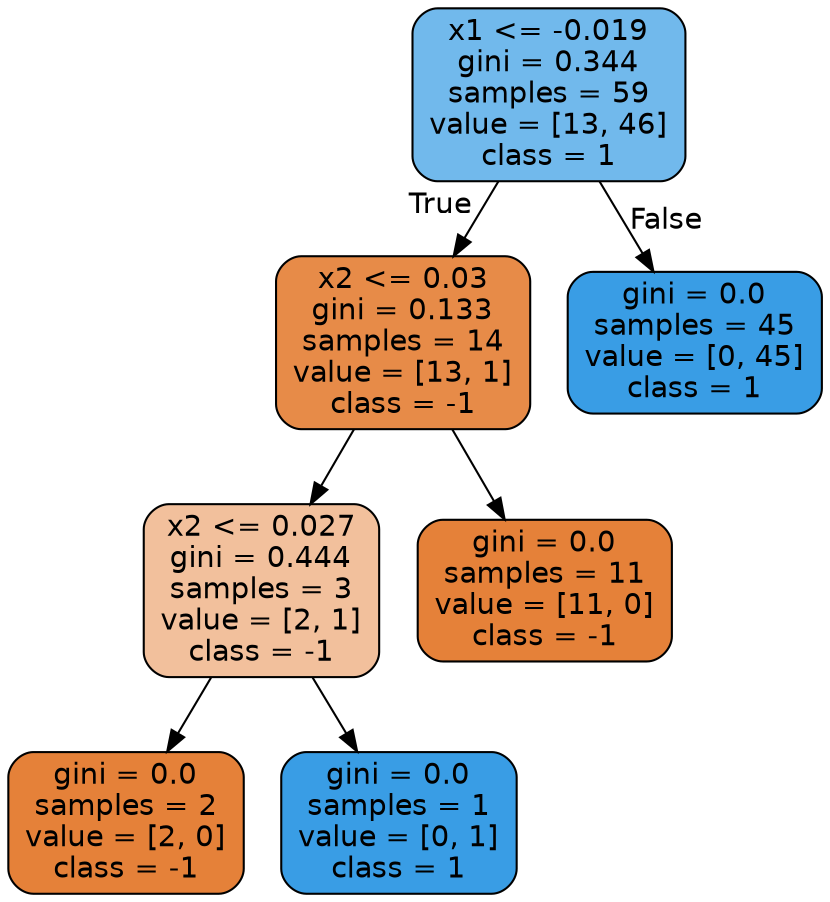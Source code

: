 digraph Tree {
node [shape=box, style="filled, rounded", color="black", fontname=helvetica] ;
edge [fontname=helvetica] ;
0 [label="x1 <= -0.019\ngini = 0.344\nsamples = 59\nvalue = [13, 46]\nclass = 1", fillcolor="#71b9ec"] ;
1 [label="x2 <= 0.03\ngini = 0.133\nsamples = 14\nvalue = [13, 1]\nclass = -1", fillcolor="#e78b48"] ;
0 -> 1 [labeldistance=2.5, labelangle=45, headlabel="True"] ;
2 [label="x2 <= 0.027\ngini = 0.444\nsamples = 3\nvalue = [2, 1]\nclass = -1", fillcolor="#f2c09c"] ;
1 -> 2 ;
3 [label="gini = 0.0\nsamples = 2\nvalue = [2, 0]\nclass = -1", fillcolor="#e58139"] ;
2 -> 3 ;
4 [label="gini = 0.0\nsamples = 1\nvalue = [0, 1]\nclass = 1", fillcolor="#399de5"] ;
2 -> 4 ;
5 [label="gini = 0.0\nsamples = 11\nvalue = [11, 0]\nclass = -1", fillcolor="#e58139"] ;
1 -> 5 ;
6 [label="gini = 0.0\nsamples = 45\nvalue = [0, 45]\nclass = 1", fillcolor="#399de5"] ;
0 -> 6 [labeldistance=2.5, labelangle=-45, headlabel="False"] ;
}
